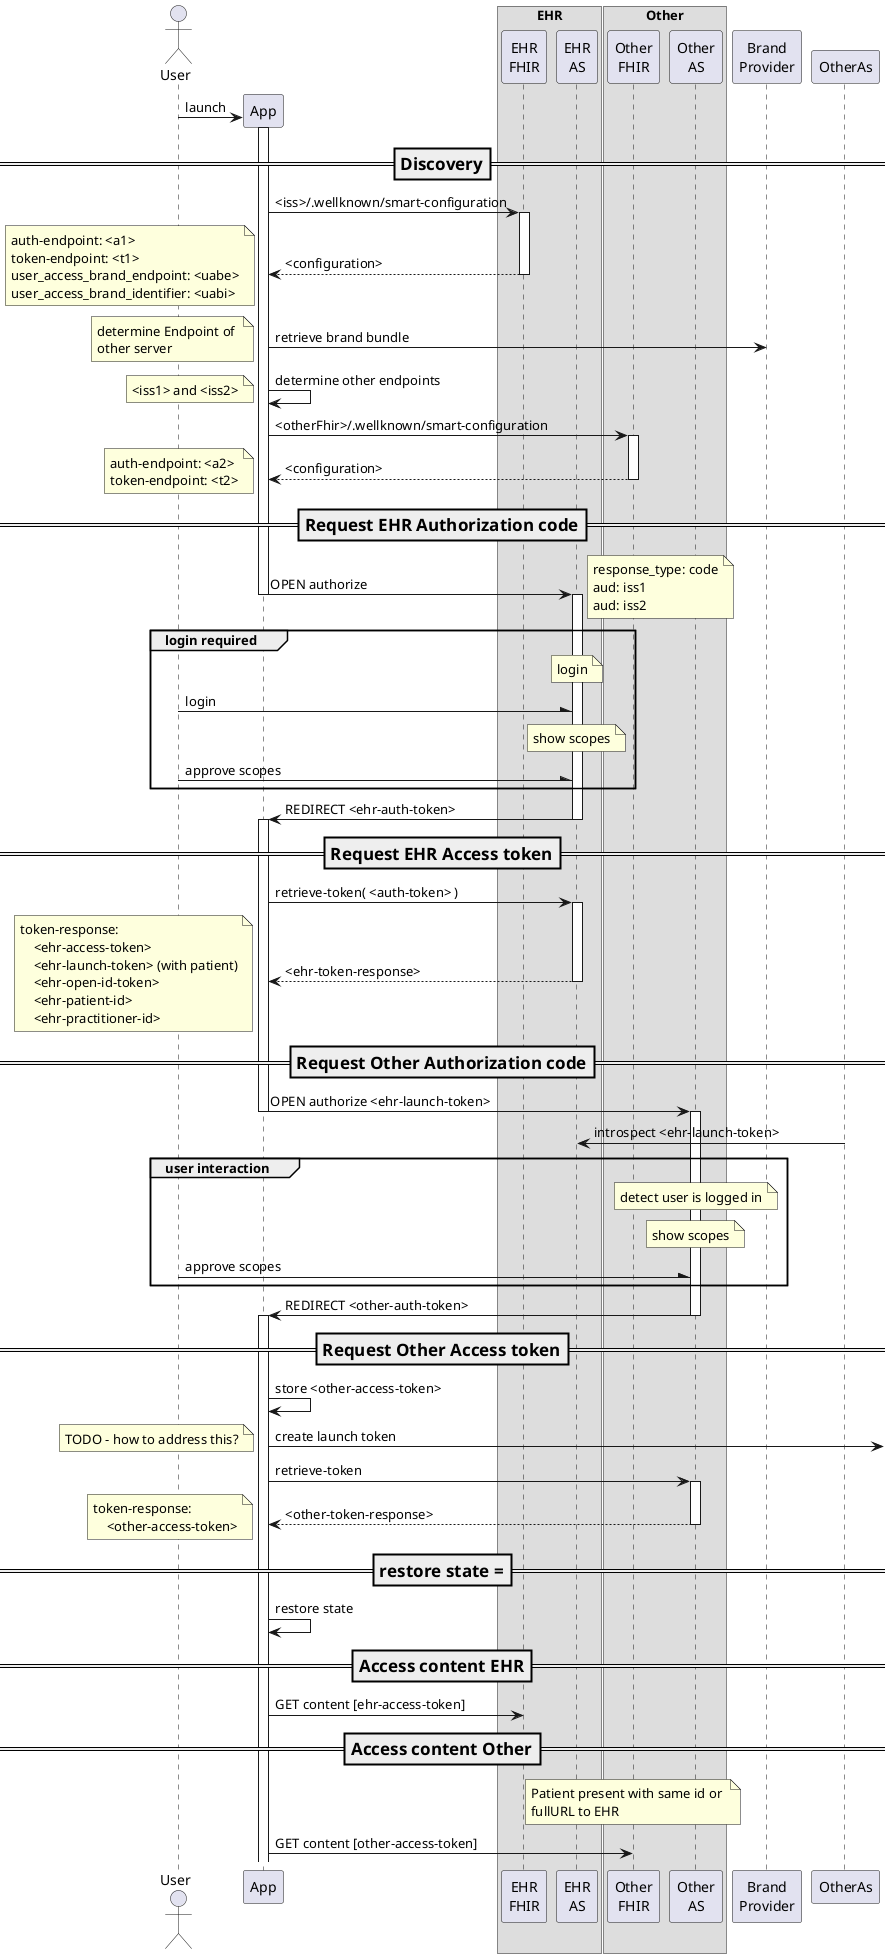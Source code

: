 @startuml

actor User
participant "App" as App
box EHR
    participant  "EHR\nFHIR" as EhrFHIR
    participant  "EHR\nAS" as EhrAS
end box
box Other
    participant  "Other\nFHIR" as OtherFHIR
    participant  "Other\nAS" as OtherAS
end box
participant  "Brand\nProvider" as BrandProvider

create App
User -> App: launch
activate App

=== Discovery ==
App -> EhrFHIR ++: <iss>/.wellknown/smart-configuration
App <-- EhrFHIR --: <configuration>
note left
    auth-endpoint: <a1>
    token-endpoint: <t1>
    user_access_brand_endpoint: <uabe>
    user_access_brand_identifier: <uabi>
end note
App -> BrandProvider: retrieve brand bundle
note left 
    determine Endpoint of 
    other server
end note
App -> App: determine other endpoints
note left: <iss1> and <iss2>
App -> OtherFHIR ++: <otherFhir>/.wellknown/smart-configuration
App <-- OtherFHIR --: <configuration>
note left
    auth-endpoint: <a2>
    token-endpoint: <t2>
end note

=== Request EHR Authorization code ==

EhrAS <- App --: OPEN authorize
    activate EhrAS
    note right
        response_type: code
        aud: iss1
        aud: iss2
    end note
    group login required
        note over EhrAS: login
        User -\ EhrAS: login
    
        note over EhrAS: show scopes
        User -\ EhrAS: approve scopes
end
App <- EhrAS --: REDIRECT <ehr-auth-token>
activate App


=== Request EHR Access token ==
App -> EhrAS ++: retrieve-token( <auth-token> )
App <-- EhrAS --: <ehr-token-response>
note left
    token-response:
        <ehr-access-token>
        <ehr-launch-token> (with patient)
        <ehr-open-id-token> 
        <ehr-patient-id>
        <ehr-practitioner-id>
end note

=== Request Other Authorization code ==

OtherAS <- App --: OPEN authorize <ehr-launch-token>
    activate OtherAS
    
    
    OtherAs -> EhrAS: introspect <ehr-launch-token>
    
    group user interaction
        note over OtherAS: detect user is logged in
        note over OtherAS: show scopes
        User -\ OtherAS: approve scopes
    end
App <- OtherAS --: REDIRECT <other-auth-token>
activate App

=== Request Other Access token ==

App -> App: store <other-access-token> 
App ->  : create launch token
note left: TODO - how to address this?


App -> OtherAS ++: retrieve-token
App <-- OtherAS --: <other-token-response>
note left
    token-response:
        <other-access-token>
end note

=== restore state ===

App -> App: restore state

=== Access content EHR ==
App -> EhrFHIR: GET content [ehr-access-token]

=== Access content Other ==
note over OtherFHIR
    Patient present with same id or 
    fullURL to EHR
end note
App -> OtherFHIR: GET content [other-access-token]

@enduml